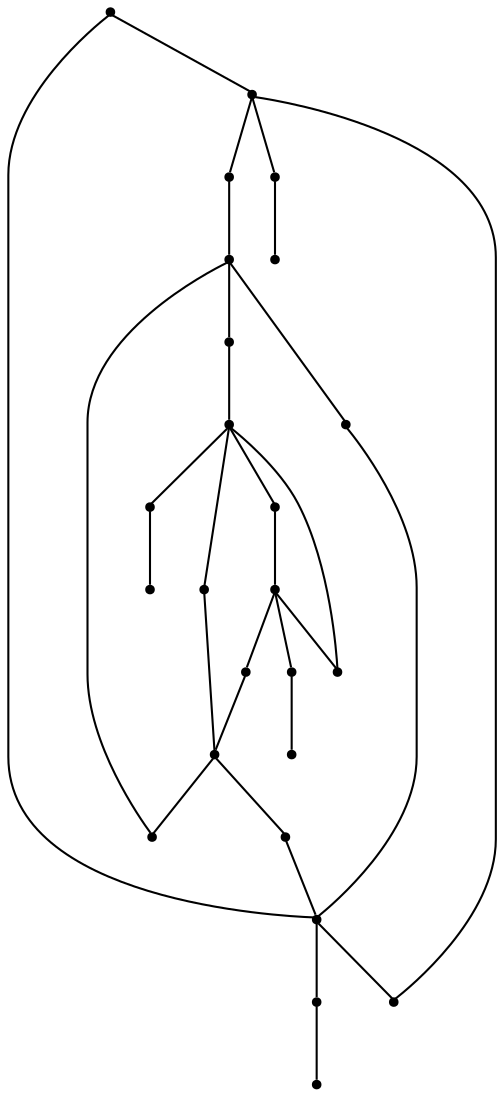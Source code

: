 graph {
  node [shape=point,comment="{\"directed\":false,\"doi\":\"10.1007/11618058_39\",\"figure\":\"? (1)\"}"]

  v0 [pos="1212.062972383721,2256.5292358398438"]
  v1 [pos="1155.8025072674418,2181.5292358398438"]
  v2 [pos="1230.816460755814,2181.5292358398438"]
  v3 [pos="1305.830414244186,2181.5292358398438"]
  v4 [pos="1099.5420421511628,2256.5292358398438"]
  v5 [pos="1155.8025072674418,2256.5292358398438"]
  v6 [pos="987.0211119186046,2181.5292358398438"]
  v7 [pos="1099.5420421511628,2331.5292358398438"]
  v8 [pos="1174.5559956395348,2331.5292358398438"]
  v9 [pos="1249.569949127907,2331.5292358398438"]
  v10 [pos="874.5001816860465,2256.5292358398438"]
  v11 [pos="1043.2815770348836,2256.5292358398438"]
  v12 [pos="987.0211119186047,2256.5292358398438"]
  v13 [pos="761.9792514534884,2181.5292358398438"]
  v14 [pos="874.5001816860465,2331.5292358398438"]
  v15 [pos="930.7606468023255,2256.5292358398438"]
  v16 [pos="686.9652979651163,2181.5292358398438"]
  v17 [pos="611.9513444767442,2181.5292358398438"]
  v18 [pos="818.2397165697674,2256.5292358398438"]
  v19 [pos="649.4583212209302,2256.5292358398438"]
  v20 [pos="761.9792514534884,2256.5292358398438"]
  v21 [pos="705.7187863372093,2256.5292358398438"]
  v22 [pos="705.7187863372093,2331.5292358398438"]
  v23 [pos="630.7048328488372,2331.5292358398438"]
  v24 [pos="555.6908793604651,2331.5292358398438"]

  v0 -- v1 [id="-1",pos="1212.062972383721,2256.5292358398438 1155.8025072674418,2181.5292358398438 1155.8025072674418,2181.5292358398438 1155.8025072674418,2181.5292358398438"]
  v19 -- v22 [id="-2",pos="649.4583212209302,2256.5292358398438 705.7187863372093,2331.5292358398438 705.7187863372093,2331.5292358398438 705.7187863372093,2331.5292358398438"]
  v22 -- v21 [id="-3",pos="705.7187863372093,2331.5292358398438 705.7187863372093,2256.5292358398438 705.7187863372093,2256.5292358398438 705.7187863372093,2256.5292358398438"]
  v22 -- v23 [id="-4",pos="705.7187863372093,2331.5292358398438 630.7048328488372,2331.5292358398438 630.7048328488372,2331.5292358398438 630.7048328488372,2331.5292358398438"]
  v23 -- v24 [id="-5",pos="630.7048328488372,2331.5292358398438 555.6908793604651,2331.5292358398438 555.6908793604651,2331.5292358398438 555.6908793604651,2331.5292358398438"]
  v22 -- v20 [id="-6",pos="705.7187863372093,2331.5292358398438 761.9792514534884,2256.5292358398438 761.9792514534884,2256.5292358398438 761.9792514534884,2256.5292358398438"]
  v21 -- v13 [id="-7",pos="705.7187863372093,2256.5292358398438 761.9792514534884,2181.5292358398438 761.9792514534884,2181.5292358398438 761.9792514534884,2181.5292358398438"]
  v20 -- v14 [id="-8",pos="761.9792514534884,2256.5292358398438 874.5001816860465,2331.5292358398438 874.5001816860465,2331.5292358398438 874.5001816860465,2331.5292358398438"]
  v13 -- v19 [id="-9",pos="761.9792514534884,2181.5292358398438 649.4583212209302,2256.5292358398438 649.4583212209302,2256.5292358398438 649.4583212209302,2256.5292358398438"]
  v13 -- v18 [id="-10",pos="761.9792514534884,2181.5292358398438 818.2397165697674,2256.5292358398438 818.2397165697674,2256.5292358398438 818.2397165697674,2256.5292358398438"]
  v18 -- v14 [id="-11",pos="818.2397165697674,2256.5292358398438 874.5001816860465,2331.5292358398438 874.5001816860465,2331.5292358398438 874.5001816860465,2331.5292358398438"]
  v13 -- v16 [id="-12",pos="761.9792514534884,2181.5292358398438 686.9652979651163,2181.5292358398438 686.9652979651163,2181.5292358398438 686.9652979651163,2181.5292358398438"]
  v16 -- v17 [id="-13",pos="686.9652979651163,2181.5292358398438 611.9513444767442,2181.5292358398438 611.9513444767442,2181.5292358398438 611.9513444767442,2181.5292358398438"]
  v14 -- v15 [id="-14",pos="874.5001816860465,2331.5292358398438 930.7606468023255,2256.5292358398438 930.7606468023255,2256.5292358398438 930.7606468023255,2256.5292358398438"]
  v15 -- v6 [id="-15",pos="930.7606468023255,2256.5292358398438 987.0211119186046,2181.5292358398438 987.0211119186046,2181.5292358398438 987.0211119186046,2181.5292358398438"]
  v14 -- v12 [id="-16",pos="874.5001816860465,2331.5292358398438 987.0211119186047,2256.5292358398438 987.0211119186047,2256.5292358398438 987.0211119186047,2256.5292358398438"]
  v10 -- v13 [id="-17",pos="874.5001816860465,2256.5292358398438 761.9792514534884,2181.5292358398438 761.9792514534884,2181.5292358398438 761.9792514534884,2181.5292358398438"]
  v12 -- v7 [id="-18",pos="987.0211119186047,2256.5292358398438 1099.5420421511628,2331.5292358398438 1099.5420421511628,2331.5292358398438 1099.5420421511628,2331.5292358398438"]
  v6 -- v11 [id="-19",pos="987.0211119186046,2181.5292358398438 1043.2815770348836,2256.5292358398438 1043.2815770348836,2256.5292358398438 1043.2815770348836,2256.5292358398438"]
  v11 -- v7 [id="-20",pos="1043.2815770348836,2256.5292358398438 1099.5420421511628,2331.5292358398438 1099.5420421511628,2331.5292358398438 1099.5420421511628,2331.5292358398438"]
  v6 -- v10 [id="-21",pos="987.0211119186046,2181.5292358398438 874.5001816860465,2256.5292358398438 874.5001816860465,2256.5292358398438 874.5001816860465,2256.5292358398438"]
  v7 -- v5 [id="-22",pos="1099.5420421511628,2331.5292358398438 1155.8025072674418,2256.5292358398438 1155.8025072674418,2256.5292358398438 1155.8025072674418,2256.5292358398438"]
  v7 -- v8 [id="-23",pos="1099.5420421511628,2331.5292358398438 1174.5559956395348,2331.5292358398438 1174.5559956395348,2331.5292358398438 1174.5559956395348,2331.5292358398438"]
  v8 -- v9 [id="-24",pos="1174.5559956395348,2331.5292358398438 1249.569949127907,2331.5292358398438 1249.569949127907,2331.5292358398438 1249.569949127907,2331.5292358398438"]
  v7 -- v0 [id="-25",pos="1099.5420421511628,2331.5292358398438 1212.062972383721,2256.5292358398438 1212.062972383721,2256.5292358398438 1212.062972383721,2256.5292358398438"]
  v4 -- v6 [id="-26",pos="1099.5420421511628,2256.5292358398438 987.0211119186046,2181.5292358398438 987.0211119186046,2181.5292358398438 987.0211119186046,2181.5292358398438"]
  v5 -- v1 [id="-27",pos="1155.8025072674418,2256.5292358398438 1155.8025072674418,2181.5292358398438 1155.8025072674418,2181.5292358398438 1155.8025072674418,2181.5292358398438"]
  v1 -- v4 [id="-28",pos="1155.8025072674418,2181.5292358398438 1099.5420421511628,2256.5292358398438 1099.5420421511628,2256.5292358398438 1099.5420421511628,2256.5292358398438"]
  v1 -- v2 [id="-29",pos="1155.8025072674418,2181.5292358398438 1230.816460755814,2181.5292358398438 1230.816460755814,2181.5292358398438 1230.816460755814,2181.5292358398438"]
  v2 -- v3 [id="-30",pos="1230.816460755814,2181.5292358398438 1305.830414244186,2181.5292358398438 1305.830414244186,2181.5292358398438 1305.830414244186,2181.5292358398438"]
}
